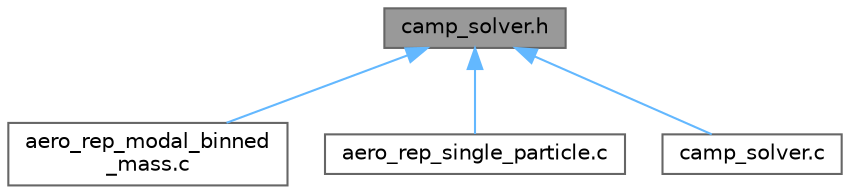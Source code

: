 digraph "camp_solver.h"
{
 // LATEX_PDF_SIZE
  bgcolor="transparent";
  edge [fontname=Helvetica,fontsize=10,labelfontname=Helvetica,labelfontsize=10];
  node [fontname=Helvetica,fontsize=10,shape=box,height=0.2,width=0.4];
  Node1 [label="camp_solver.h",height=0.2,width=0.4,color="gray40", fillcolor="grey60", style="filled", fontcolor="black",tooltip="Header file for solver functions."];
  Node1 -> Node2 [dir="back",color="steelblue1",style="solid"];
  Node2 [label="aero_rep_modal_binned\l_mass.c",height=0.2,width=0.4,color="grey40", fillcolor="white", style="filled",URL="$aero__rep__modal__binned__mass_8c.html",tooltip="Modal mass aerosol representation functions."];
  Node1 -> Node3 [dir="back",color="steelblue1",style="solid"];
  Node3 [label="aero_rep_single_particle.c",height=0.2,width=0.4,color="grey40", fillcolor="white", style="filled",URL="$aero__rep__single__particle_8c.html",tooltip="Single particle aerosol representation functions."];
  Node1 -> Node4 [dir="back",color="steelblue1",style="solid"];
  Node4 [label="camp_solver.c",height=0.2,width=0.4,color="grey40", fillcolor="white", style="filled",URL="$camp__solver_8c.html",tooltip="Interface to c solvers for chemistry."];
}
